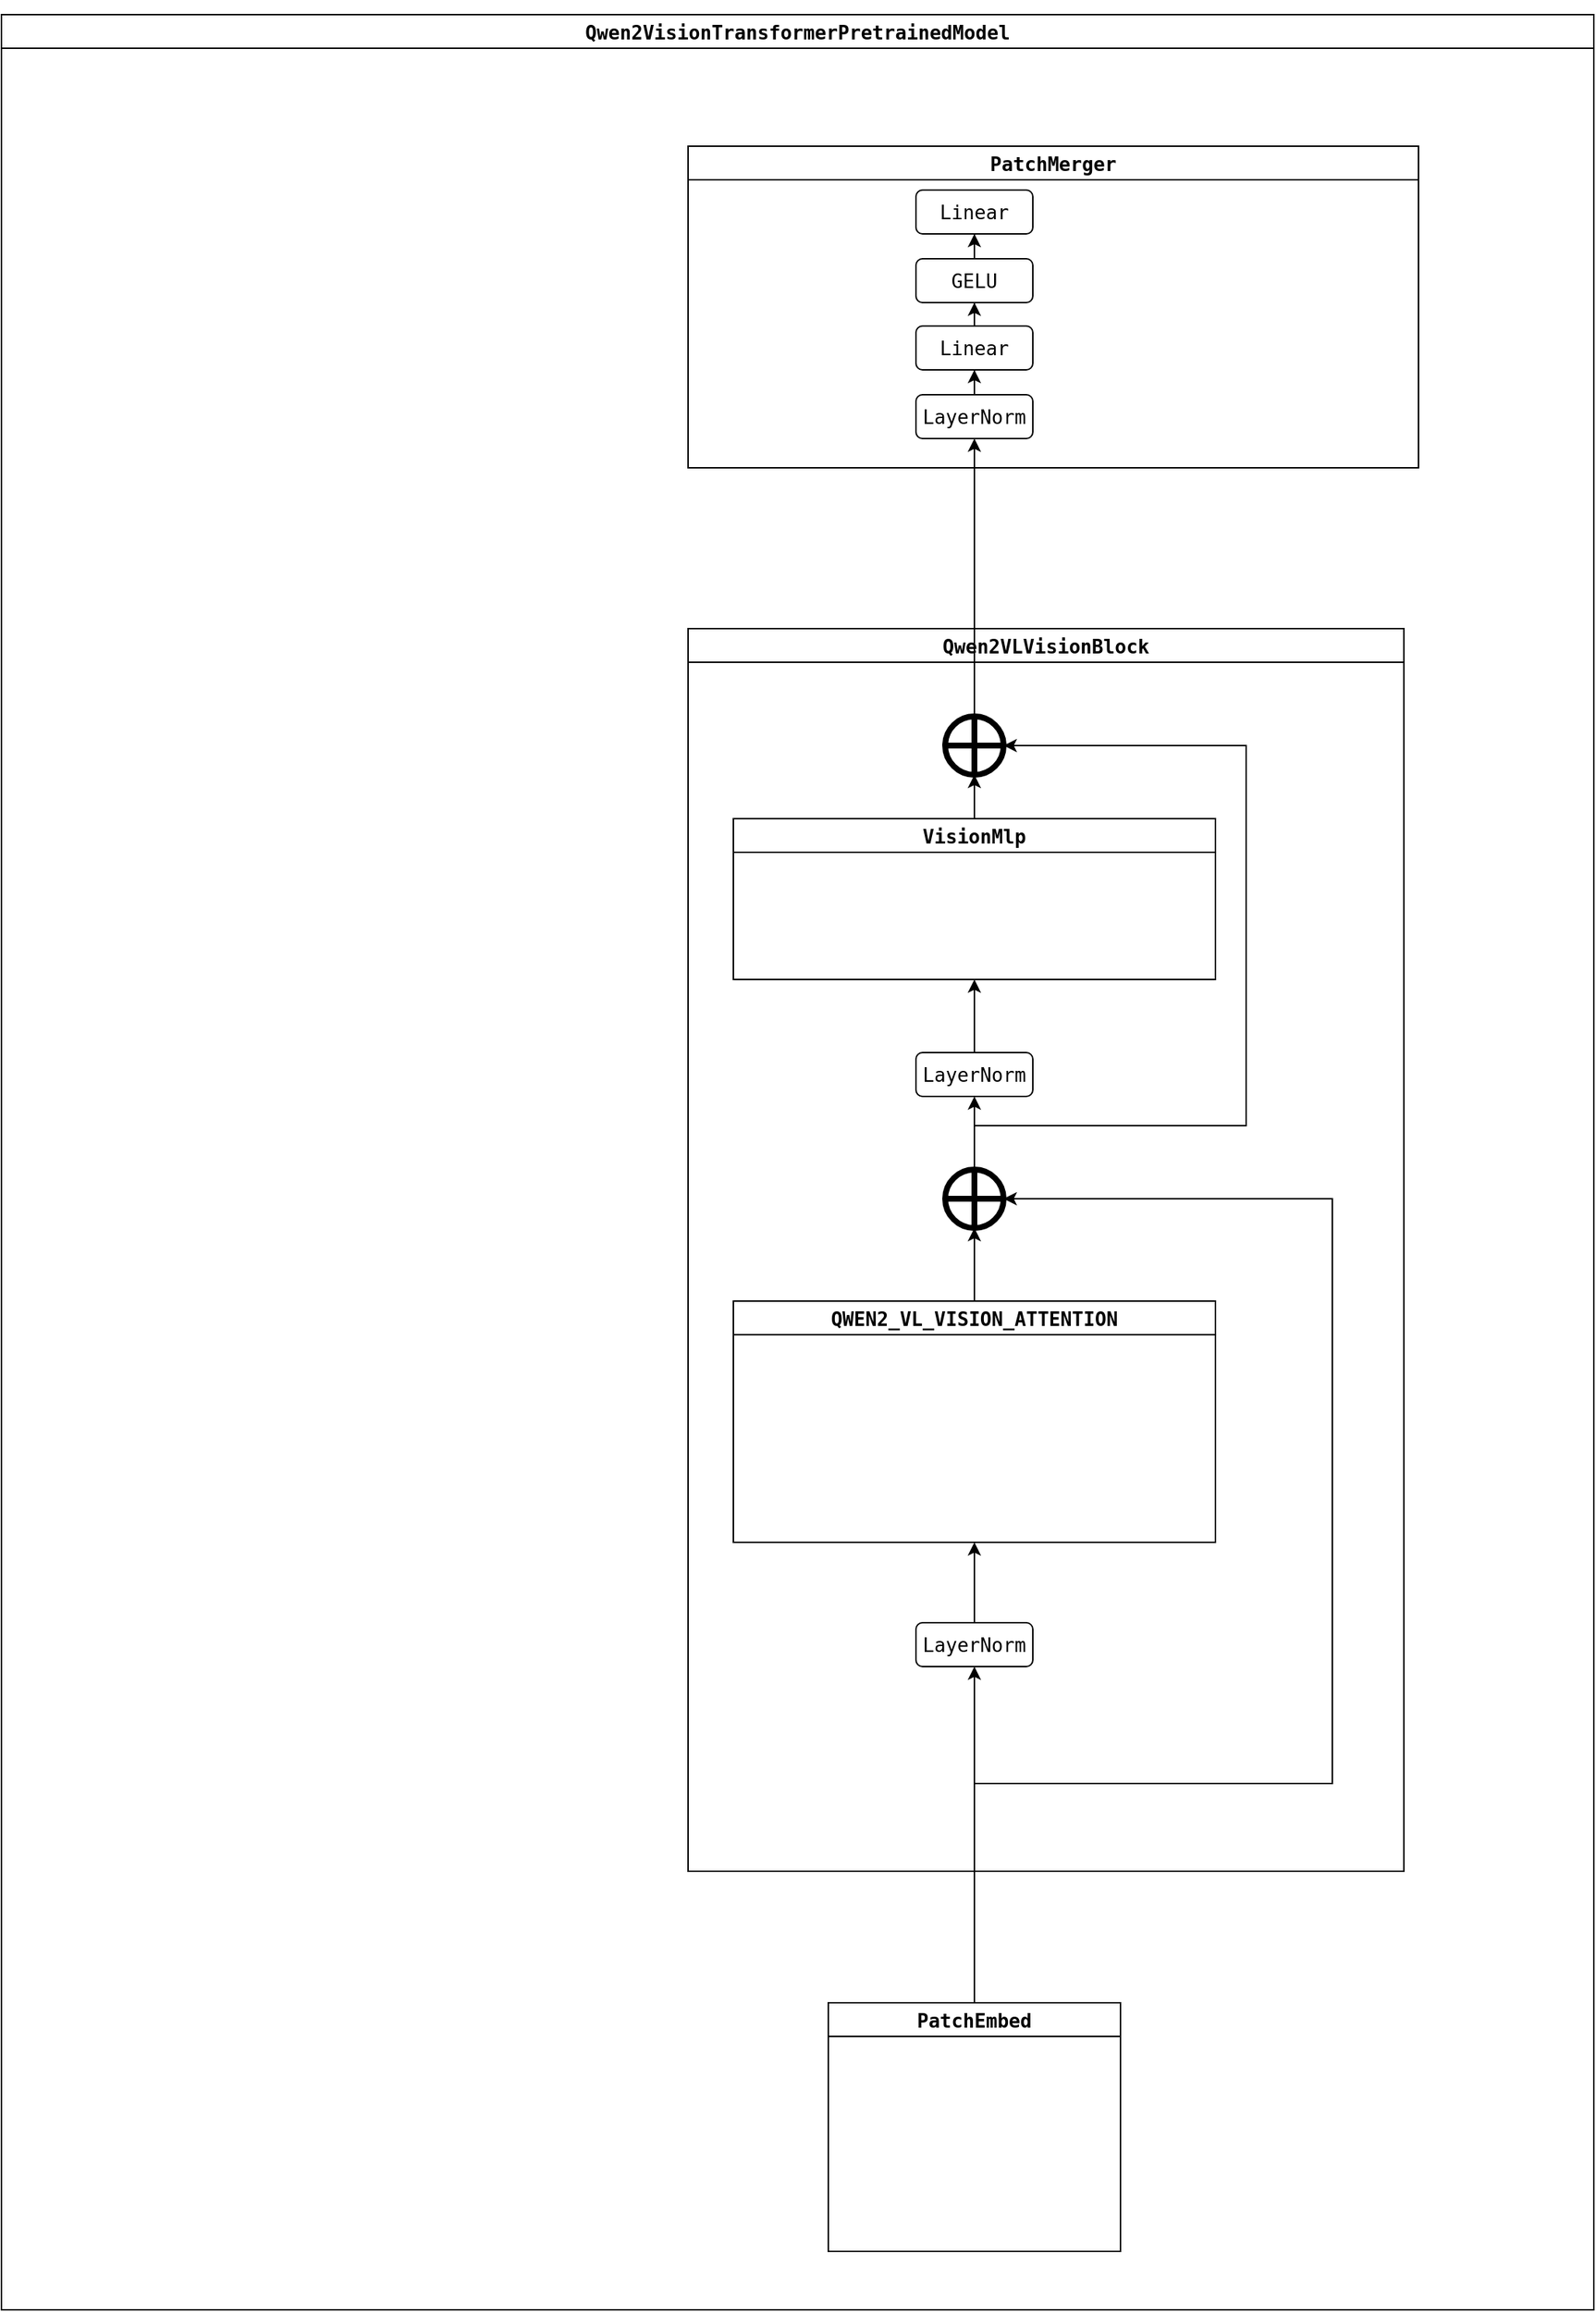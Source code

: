 <mxfile version="24.7.10">
  <diagram name="第 1 页" id="ZZG_S8saaQvJlpgpFmc3">
    <mxGraphModel dx="2131" dy="1871" grid="1" gridSize="10" guides="1" tooltips="1" connect="1" arrows="1" fold="1" page="1" pageScale="1" pageWidth="827" pageHeight="1169" math="0" shadow="0">
      <root>
        <mxCell id="0" />
        <mxCell id="1" parent="0" />
        <mxCell id="g7YdieTVfXi8SgnCyptq-2" value="&lt;div style=&quot;&quot;&gt;&lt;pre style=&quot;font-family: &amp;quot;JetBrains Mono&amp;quot;, monospace; font-size: 9.8pt;&quot;&gt;Qwen2VisionTransformerPretrainedModel&lt;/pre&gt;&lt;/div&gt;" style="swimlane;whiteSpace=wrap;html=1;strokeColor=default;align=center;verticalAlign=middle;fontFamily=Helvetica;fontSize=12;fontColor=default;fontStyle=1;fillColor=default;" vertex="1" parent="1">
          <mxGeometry x="-10" y="-490" width="1090" height="1570" as="geometry" />
        </mxCell>
        <mxCell id="g7YdieTVfXi8SgnCyptq-4" value="&lt;div style=&quot;&quot;&gt;&lt;pre style=&quot;font-family: &amp;quot;JetBrains Mono&amp;quot;, monospace; font-size: 9.8pt;&quot;&gt;Qwen2VLVisionBlock&lt;/pre&gt;&lt;/div&gt;" style="swimlane;whiteSpace=wrap;html=1;" vertex="1" parent="g7YdieTVfXi8SgnCyptq-2">
          <mxGeometry x="470" y="420" width="490" height="850" as="geometry" />
        </mxCell>
        <mxCell id="g7YdieTVfXi8SgnCyptq-8" style="edgeStyle=orthogonalEdgeStyle;rounded=0;orthogonalLoop=1;jettySize=auto;html=1;entryX=0.5;entryY=1;entryDx=0;entryDy=0;" edge="1" parent="g7YdieTVfXi8SgnCyptq-4" source="g7YdieTVfXi8SgnCyptq-5" target="g7YdieTVfXi8SgnCyptq-6">
          <mxGeometry relative="1" as="geometry" />
        </mxCell>
        <mxCell id="g7YdieTVfXi8SgnCyptq-5" value="&lt;div style=&quot;&quot;&gt;&lt;pre style=&quot;font-family: &amp;quot;JetBrains Mono&amp;quot;, monospace; font-size: 9.8pt;&quot;&gt;LayerNorm&lt;/pre&gt;&lt;/div&gt;" style="rounded=1;whiteSpace=wrap;html=1;" vertex="1" parent="g7YdieTVfXi8SgnCyptq-4">
          <mxGeometry x="156" y="680" width="80" height="30" as="geometry" />
        </mxCell>
        <mxCell id="g7YdieTVfXi8SgnCyptq-6" value="&lt;div style=&quot;&quot;&gt;&lt;pre style=&quot;font-family: &amp;quot;JetBrains Mono&amp;quot;, monospace; font-size: 9.8pt;&quot;&gt;QWEN2_VL_VISION_ATTENTION&lt;/pre&gt;&lt;/div&gt;" style="swimlane;whiteSpace=wrap;html=1;startSize=23;" vertex="1" parent="g7YdieTVfXi8SgnCyptq-4">
          <mxGeometry x="31" y="460" width="330" height="165" as="geometry" />
        </mxCell>
        <mxCell id="g7YdieTVfXi8SgnCyptq-23" style="edgeStyle=orthogonalEdgeStyle;rounded=0;orthogonalLoop=1;jettySize=auto;html=1;entryX=0.5;entryY=1;entryDx=0;entryDy=0;" edge="1" parent="g7YdieTVfXi8SgnCyptq-4" source="g7YdieTVfXi8SgnCyptq-7" target="g7YdieTVfXi8SgnCyptq-20">
          <mxGeometry relative="1" as="geometry" />
        </mxCell>
        <mxCell id="g7YdieTVfXi8SgnCyptq-7" value="&lt;div style=&quot;&quot;&gt;&lt;pre style=&quot;font-family: &amp;quot;JetBrains Mono&amp;quot;, monospace; font-size: 9.8pt;&quot;&gt;VisionMlp&lt;/pre&gt;&lt;/div&gt;" style="swimlane;whiteSpace=wrap;html=1;" vertex="1" parent="g7YdieTVfXi8SgnCyptq-4">
          <mxGeometry x="31" y="130" width="330" height="110" as="geometry" />
        </mxCell>
        <mxCell id="g7YdieTVfXi8SgnCyptq-15" value="" style="group" vertex="1" connectable="0" parent="g7YdieTVfXi8SgnCyptq-4">
          <mxGeometry x="176" y="370" width="40" height="40" as="geometry" />
        </mxCell>
        <mxCell id="g7YdieTVfXi8SgnCyptq-12" value="" style="ellipse;whiteSpace=wrap;html=1;aspect=fixed;strokeWidth=4;" vertex="1" parent="g7YdieTVfXi8SgnCyptq-15">
          <mxGeometry width="40" height="40" as="geometry" />
        </mxCell>
        <mxCell id="g7YdieTVfXi8SgnCyptq-13" value="" style="endArrow=none;html=1;rounded=0;exitX=0;exitY=0.5;exitDx=0;exitDy=0;entryX=1;entryY=0.5;entryDx=0;entryDy=0;strokeWidth=4;" edge="1" parent="g7YdieTVfXi8SgnCyptq-15" source="g7YdieTVfXi8SgnCyptq-12" target="g7YdieTVfXi8SgnCyptq-12">
          <mxGeometry width="50" height="50" relative="1" as="geometry">
            <mxPoint x="125" y="75" as="sourcePoint" />
            <mxPoint x="150" y="50" as="targetPoint" />
          </mxGeometry>
        </mxCell>
        <mxCell id="g7YdieTVfXi8SgnCyptq-14" value="" style="endArrow=none;html=1;rounded=0;exitX=0.5;exitY=1;exitDx=0;exitDy=0;entryX=0.5;entryY=0;entryDx=0;entryDy=0;strokeWidth=4;" edge="1" parent="g7YdieTVfXi8SgnCyptq-15" source="g7YdieTVfXi8SgnCyptq-12" target="g7YdieTVfXi8SgnCyptq-12">
          <mxGeometry width="50" height="50" relative="1" as="geometry">
            <mxPoint x="5" y="25" as="sourcePoint" />
            <mxPoint x="45" y="25" as="targetPoint" />
          </mxGeometry>
        </mxCell>
        <mxCell id="g7YdieTVfXi8SgnCyptq-10" style="edgeStyle=orthogonalEdgeStyle;rounded=0;orthogonalLoop=1;jettySize=auto;html=1;entryX=0.5;entryY=1;entryDx=0;entryDy=0;" edge="1" parent="g7YdieTVfXi8SgnCyptq-4" source="g7YdieTVfXi8SgnCyptq-6" target="g7YdieTVfXi8SgnCyptq-12">
          <mxGeometry relative="1" as="geometry">
            <mxPoint x="201" y="420" as="targetPoint" />
          </mxGeometry>
        </mxCell>
        <mxCell id="g7YdieTVfXi8SgnCyptq-16" style="edgeStyle=orthogonalEdgeStyle;rounded=0;orthogonalLoop=1;jettySize=auto;html=1;entryX=0.5;entryY=1;entryDx=0;entryDy=0;" edge="1" parent="g7YdieTVfXi8SgnCyptq-4" source="g7YdieTVfXi8SgnCyptq-25" target="g7YdieTVfXi8SgnCyptq-7">
          <mxGeometry relative="1" as="geometry" />
        </mxCell>
        <mxCell id="g7YdieTVfXi8SgnCyptq-18" value="" style="group" vertex="1" connectable="0" parent="g7YdieTVfXi8SgnCyptq-4">
          <mxGeometry x="176" y="60" width="40" height="40" as="geometry" />
        </mxCell>
        <mxCell id="g7YdieTVfXi8SgnCyptq-20" value="" style="ellipse;whiteSpace=wrap;html=1;aspect=fixed;strokeWidth=4;" vertex="1" parent="g7YdieTVfXi8SgnCyptq-18">
          <mxGeometry width="40" height="40" as="geometry" />
        </mxCell>
        <mxCell id="g7YdieTVfXi8SgnCyptq-21" value="" style="endArrow=none;html=1;rounded=0;exitX=0;exitY=0.5;exitDx=0;exitDy=0;entryX=1;entryY=0.5;entryDx=0;entryDy=0;strokeWidth=4;" edge="1" parent="g7YdieTVfXi8SgnCyptq-18" source="g7YdieTVfXi8SgnCyptq-20" target="g7YdieTVfXi8SgnCyptq-20">
          <mxGeometry width="50" height="50" relative="1" as="geometry">
            <mxPoint x="125" y="75" as="sourcePoint" />
            <mxPoint x="150" y="50" as="targetPoint" />
          </mxGeometry>
        </mxCell>
        <mxCell id="g7YdieTVfXi8SgnCyptq-22" value="" style="endArrow=none;html=1;rounded=0;exitX=0.5;exitY=1;exitDx=0;exitDy=0;entryX=0.5;entryY=0;entryDx=0;entryDy=0;strokeWidth=4;" edge="1" parent="g7YdieTVfXi8SgnCyptq-18" source="g7YdieTVfXi8SgnCyptq-20" target="g7YdieTVfXi8SgnCyptq-20">
          <mxGeometry width="50" height="50" relative="1" as="geometry">
            <mxPoint x="5" y="25" as="sourcePoint" />
            <mxPoint x="45" y="25" as="targetPoint" />
          </mxGeometry>
        </mxCell>
        <mxCell id="g7YdieTVfXi8SgnCyptq-17" style="edgeStyle=orthogonalEdgeStyle;rounded=0;orthogonalLoop=1;jettySize=auto;html=1;exitX=0.5;exitY=0;exitDx=0;exitDy=0;entryX=1;entryY=0.5;entryDx=0;entryDy=0;" edge="1" parent="g7YdieTVfXi8SgnCyptq-4" source="g7YdieTVfXi8SgnCyptq-12" target="g7YdieTVfXi8SgnCyptq-20">
          <mxGeometry relative="1" as="geometry">
            <mxPoint x="381" y="160" as="targetPoint" />
            <Array as="points">
              <mxPoint x="196" y="340" />
              <mxPoint x="382" y="340" />
              <mxPoint x="382" y="80" />
            </Array>
          </mxGeometry>
        </mxCell>
        <mxCell id="g7YdieTVfXi8SgnCyptq-26" value="" style="edgeStyle=orthogonalEdgeStyle;rounded=0;orthogonalLoop=1;jettySize=auto;html=1;entryX=0.5;entryY=1;entryDx=0;entryDy=0;" edge="1" parent="g7YdieTVfXi8SgnCyptq-4" source="g7YdieTVfXi8SgnCyptq-12" target="g7YdieTVfXi8SgnCyptq-25">
          <mxGeometry relative="1" as="geometry">
            <mxPoint x="656" y="-50" as="sourcePoint" />
            <mxPoint x="656" y="-180" as="targetPoint" />
          </mxGeometry>
        </mxCell>
        <mxCell id="g7YdieTVfXi8SgnCyptq-25" value="&lt;div style=&quot;&quot;&gt;&lt;pre style=&quot;font-family: &amp;quot;JetBrains Mono&amp;quot;, monospace; font-size: 9.8pt;&quot;&gt;LayerNorm&lt;/pre&gt;&lt;/div&gt;" style="rounded=1;whiteSpace=wrap;html=1;" vertex="1" parent="g7YdieTVfXi8SgnCyptq-4">
          <mxGeometry x="156" y="290" width="80" height="30" as="geometry" />
        </mxCell>
        <mxCell id="g7YdieTVfXi8SgnCyptq-11" style="edgeStyle=orthogonalEdgeStyle;rounded=0;orthogonalLoop=1;jettySize=auto;html=1;exitX=0.5;exitY=0;exitDx=0;exitDy=0;" edge="1" parent="g7YdieTVfXi8SgnCyptq-2" source="g7YdieTVfXi8SgnCyptq-1">
          <mxGeometry relative="1" as="geometry">
            <mxPoint x="686" y="810" as="targetPoint" />
            <mxPoint x="666.0" y="1710" as="sourcePoint" />
            <Array as="points">
              <mxPoint x="666" y="1210" />
              <mxPoint x="911" y="1210" />
              <mxPoint x="911" y="810" />
            </Array>
          </mxGeometry>
        </mxCell>
        <mxCell id="g7YdieTVfXi8SgnCyptq-1" value="&lt;div style=&quot;&quot;&gt;&lt;pre style=&quot;font-family: &amp;quot;JetBrains Mono&amp;quot;, monospace; font-size: 9.8pt;&quot;&gt;PatchEmbed&lt;/pre&gt;&lt;/div&gt;" style="swimlane;whiteSpace=wrap;html=1;" vertex="1" parent="g7YdieTVfXi8SgnCyptq-2">
          <mxGeometry x="566" y="1360" width="200" height="170" as="geometry" />
        </mxCell>
        <mxCell id="g7YdieTVfXi8SgnCyptq-9" style="edgeStyle=orthogonalEdgeStyle;rounded=0;orthogonalLoop=1;jettySize=auto;html=1;entryX=0.5;entryY=1;entryDx=0;entryDy=0;" edge="1" parent="g7YdieTVfXi8SgnCyptq-2" source="g7YdieTVfXi8SgnCyptq-1" target="g7YdieTVfXi8SgnCyptq-5">
          <mxGeometry relative="1" as="geometry" />
        </mxCell>
        <mxCell id="g7YdieTVfXi8SgnCyptq-27" value="&lt;div style=&quot;&quot;&gt;&lt;pre style=&quot;font-family: &amp;quot;JetBrains Mono&amp;quot;, monospace; font-size: 9.8pt;&quot;&gt;PatchMerger&lt;/pre&gt;&lt;/div&gt;" style="swimlane;whiteSpace=wrap;html=1;" vertex="1" parent="g7YdieTVfXi8SgnCyptq-2">
          <mxGeometry x="470" y="90" width="500" height="220" as="geometry" />
        </mxCell>
        <mxCell id="g7YdieTVfXi8SgnCyptq-31" style="edgeStyle=orthogonalEdgeStyle;rounded=0;orthogonalLoop=1;jettySize=auto;html=1;" edge="1" parent="g7YdieTVfXi8SgnCyptq-27" source="g7YdieTVfXi8SgnCyptq-29" target="g7YdieTVfXi8SgnCyptq-30">
          <mxGeometry relative="1" as="geometry" />
        </mxCell>
        <mxCell id="g7YdieTVfXi8SgnCyptq-29" value="&lt;div style=&quot;&quot;&gt;&lt;pre style=&quot;font-family: &amp;quot;JetBrains Mono&amp;quot;, monospace; font-size: 9.8pt;&quot;&gt;LayerNorm&lt;/pre&gt;&lt;/div&gt;" style="rounded=1;whiteSpace=wrap;html=1;" vertex="1" parent="g7YdieTVfXi8SgnCyptq-27">
          <mxGeometry x="156" y="170" width="80" height="30" as="geometry" />
        </mxCell>
        <mxCell id="g7YdieTVfXi8SgnCyptq-34" style="edgeStyle=orthogonalEdgeStyle;rounded=0;orthogonalLoop=1;jettySize=auto;html=1;entryX=0.5;entryY=1;entryDx=0;entryDy=0;" edge="1" parent="g7YdieTVfXi8SgnCyptq-27" source="g7YdieTVfXi8SgnCyptq-30" target="g7YdieTVfXi8SgnCyptq-32">
          <mxGeometry relative="1" as="geometry" />
        </mxCell>
        <mxCell id="g7YdieTVfXi8SgnCyptq-30" value="&lt;div style=&quot;&quot;&gt;&lt;pre style=&quot;font-family: &amp;quot;JetBrains Mono&amp;quot;, monospace; font-size: 9.8pt;&quot;&gt;&lt;div style=&quot;&quot;&gt;&lt;pre style=&quot;font-family: &amp;quot;JetBrains Mono&amp;quot;, monospace; font-size: 9.8pt;&quot;&gt;Linear&lt;/pre&gt;&lt;/div&gt;&lt;/pre&gt;&lt;/div&gt;" style="rounded=1;whiteSpace=wrap;html=1;" vertex="1" parent="g7YdieTVfXi8SgnCyptq-27">
          <mxGeometry x="156" y="123" width="80" height="30" as="geometry" />
        </mxCell>
        <mxCell id="g7YdieTVfXi8SgnCyptq-35" style="edgeStyle=orthogonalEdgeStyle;rounded=0;orthogonalLoop=1;jettySize=auto;html=1;entryX=0.5;entryY=1;entryDx=0;entryDy=0;" edge="1" parent="g7YdieTVfXi8SgnCyptq-27" source="g7YdieTVfXi8SgnCyptq-32" target="g7YdieTVfXi8SgnCyptq-33">
          <mxGeometry relative="1" as="geometry" />
        </mxCell>
        <mxCell id="g7YdieTVfXi8SgnCyptq-32" value="&lt;div style=&quot;&quot;&gt;&lt;pre style=&quot;font-family: &amp;quot;JetBrains Mono&amp;quot;, monospace; font-size: 9.8pt;&quot;&gt;&lt;div style=&quot;&quot;&gt;&lt;pre style=&quot;font-family: &amp;quot;JetBrains Mono&amp;quot;, monospace; font-size: 9.8pt;&quot;&gt;&lt;div style=&quot;&quot;&gt;&lt;pre style=&quot;font-family: &amp;quot;JetBrains Mono&amp;quot;, monospace; font-size: 9.8pt;&quot;&gt;GELU&lt;/pre&gt;&lt;/div&gt;&lt;/pre&gt;&lt;/div&gt;&lt;/pre&gt;&lt;/div&gt;" style="rounded=1;whiteSpace=wrap;html=1;" vertex="1" parent="g7YdieTVfXi8SgnCyptq-27">
          <mxGeometry x="156" y="77" width="80" height="30" as="geometry" />
        </mxCell>
        <mxCell id="g7YdieTVfXi8SgnCyptq-33" value="&lt;div style=&quot;&quot;&gt;&lt;pre style=&quot;font-family: &amp;quot;JetBrains Mono&amp;quot;, monospace; font-size: 9.8pt;&quot;&gt;&lt;div style=&quot;&quot;&gt;&lt;pre style=&quot;font-family: &amp;quot;JetBrains Mono&amp;quot;, monospace; font-size: 9.8pt;&quot;&gt;Linear&lt;/pre&gt;&lt;/div&gt;&lt;/pre&gt;&lt;/div&gt;" style="rounded=1;whiteSpace=wrap;html=1;" vertex="1" parent="g7YdieTVfXi8SgnCyptq-27">
          <mxGeometry x="156" y="30" width="80" height="30" as="geometry" />
        </mxCell>
        <mxCell id="g7YdieTVfXi8SgnCyptq-19" style="edgeStyle=orthogonalEdgeStyle;rounded=0;orthogonalLoop=1;jettySize=auto;html=1;exitX=0.5;exitY=0;exitDx=0;exitDy=0;entryX=0.5;entryY=1;entryDx=0;entryDy=0;" edge="1" parent="g7YdieTVfXi8SgnCyptq-2" source="g7YdieTVfXi8SgnCyptq-20" target="g7YdieTVfXi8SgnCyptq-29">
          <mxGeometry relative="1" as="geometry">
            <mxPoint x="680" y="240" as="targetPoint" />
          </mxGeometry>
        </mxCell>
      </root>
    </mxGraphModel>
  </diagram>
</mxfile>
